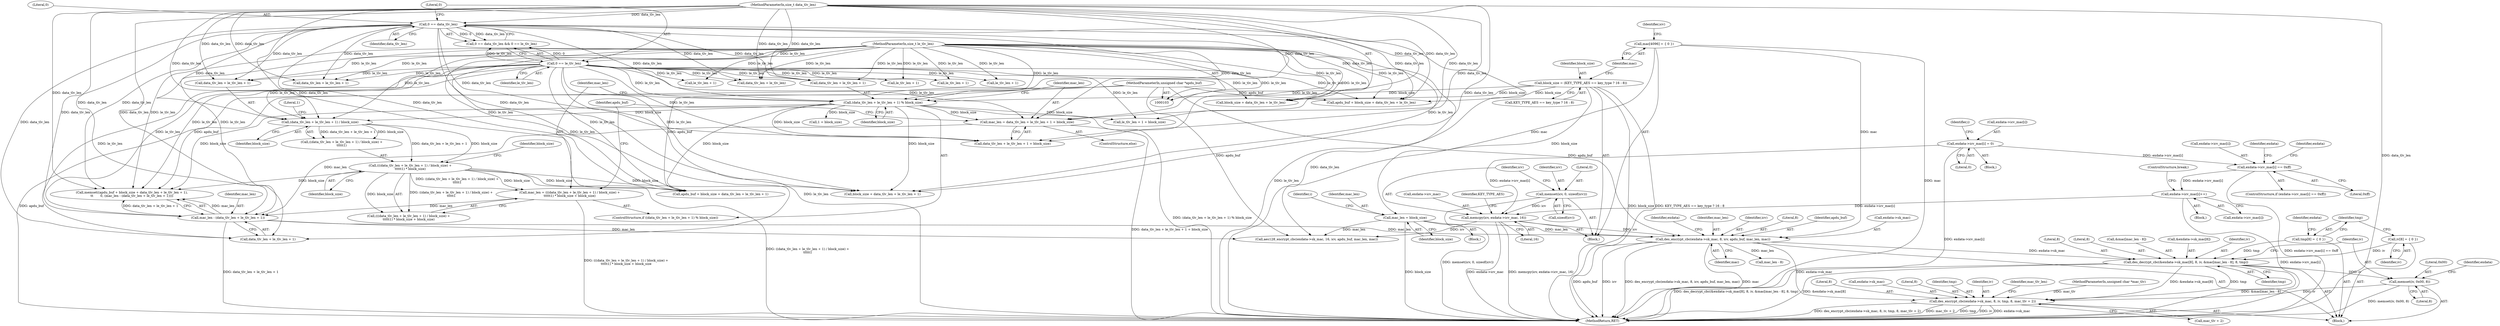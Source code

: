 digraph "0_OpenSC_8fe377e93b4b56060e5bbfb6f3142ceaeca744fa_6@API" {
"1000332" [label="(Call,memset(iv, 0x00, 8))"];
"1000315" [label="(Call,des_decrypt_cbc(&exdata->sk_mac[8], 8, iv, &mac[mac_len - 8], 8, tmp))"];
"1000306" [label="(Call,des_encrypt_cbc(exdata->sk_mac, 8, icv, apdu_buf, mac_len, mac))"];
"1000267" [label="(Call,memcpy(icv, exdata->icv_mac, 16))"];
"1000262" [label="(Call,memset(icv, 0, sizeof(icv)))"];
"1000255" [label="(Call,exdata->icv_mac[i]++)"];
"1000238" [label="(Call,exdata->icv_mac[i] == 0xff)"];
"1000246" [label="(Call,exdata->icv_mac[i] = 0)"];
"1000105" [label="(MethodParameterIn,unsigned char *apdu_buf)"];
"1000223" [label="(Call,mac_len - (data_tlv_len + le_tlv_len + 1))"];
"1000187" [label="(Call,mac_len = (((data_tlv_len + le_tlv_len + 1) / block_size) +\n\t\t\t\t\t1) * block_size + block_size)"];
"1000190" [label="(Call,(((data_tlv_len + le_tlv_len + 1) / block_size) +\n\t\t\t\t\t1) * block_size)"];
"1000192" [label="(Call,(data_tlv_len + le_tlv_len + 1) / block_size)"];
"1000106" [label="(MethodParameterIn,size_t data_tlv_len)"];
"1000157" [label="(Call,0 == data_tlv_len)"];
"1000107" [label="(MethodParameterIn,size_t le_tlv_len)"];
"1000160" [label="(Call,0 == le_tlv_len)"];
"1000180" [label="(Call,(data_tlv_len + le_tlv_len + 1) % block_size)"];
"1000113" [label="(Call,block_size = (KEY_TYPE_AES == key_type ? 16 : 8))"];
"1000203" [label="(Call,mac_len = data_tlv_len + le_tlv_len + 1 + block_size)"];
"1000164" [label="(Call,mac_len = block_size)"];
"1000122" [label="(Call,mac[4096] = { 0 })"];
"1000301" [label="(Call,iv[8] = { 0 })"];
"1000304" [label="(Call,tmp[8] = { 0 })"];
"1000336" [label="(Call,des_encrypt_cbc(exdata->sk_mac, 8, iv, tmp, 8, mac_tlv + 2))"];
"1000204" [label="(Identifier,mac_len)"];
"1000335" [label="(Literal,8)"];
"1000161" [label="(Literal,0)"];
"1000191" [label="(Call,((data_tlv_len + le_tlv_len + 1) / block_size) +\n\t\t\t\t\t1)"];
"1000217" [label="(Call,data_tlv_len + le_tlv_len + 1)"];
"1000343" [label="(Literal,8)"];
"1000180" [label="(Call,(data_tlv_len + le_tlv_len + 1) % block_size)"];
"1000255" [label="(Call,exdata->icv_mac[i]++)"];
"1000198" [label="(Identifier,block_size)"];
"1000316" [label="(Call,&exdata->sk_mac[8])"];
"1000323" [label="(Identifier,iv)"];
"1000337" [label="(Call,exdata->sk_mac)"];
"1000304" [label="(Call,tmp[8] = { 0 })"];
"1000265" [label="(Call,sizeof(icv))"];
"1000261" [label="(ControlStructure,break;)"];
"1000190" [label="(Call,(((data_tlv_len + le_tlv_len + 1) / block_size) +\n\t\t\t\t\t1) * block_size)"];
"1000181" [label="(Call,data_tlv_len + le_tlv_len + 1)"];
"1000319" [label="(Identifier,exdata)"];
"1000340" [label="(Literal,8)"];
"1000263" [label="(Identifier,icv)"];
"1000299" [label="(Block,)"];
"1000256" [label="(Call,exdata->icv_mac[i])"];
"1000237" [label="(ControlStructure,if (exdata->icv_mac[i] == 0xff))"];
"1000278" [label="(Call,aes128_encrypt_cbc(exdata->sk_mac, 16, icv, apdu_buf, mac_len, mac))"];
"1000313" [label="(Identifier,mac_len)"];
"1000213" [label="(Call,apdu_buf + block_size + data_tlv_len + le_tlv_len + 1)"];
"1000238" [label="(Call,exdata->icv_mac[i] == 0xff)"];
"1000227" [label="(Call,le_tlv_len + 1)"];
"1000311" [label="(Identifier,icv)"];
"1000165" [label="(Identifier,mac_len)"];
"1000239" [label="(Call,exdata->icv_mac[i])"];
"1000159" [label="(Identifier,data_tlv_len)"];
"1000183" [label="(Call,le_tlv_len + 1)"];
"1000244" [label="(Literal,0xff)"];
"1000258" [label="(Identifier,exdata)"];
"1000202" [label="(ControlStructure,else)"];
"1000315" [label="(Call,des_decrypt_cbc(&exdata->sk_mac[8], 8, iv, &mac[mac_len - 8], 8, tmp))"];
"1000193" [label="(Call,data_tlv_len + le_tlv_len + 1)"];
"1000219" [label="(Call,le_tlv_len + 1)"];
"1000336" [label="(Call,des_encrypt_cbc(exdata->sk_mac, 8, iv, tmp, 8, mac_tlv + 2))"];
"1000314" [label="(Identifier,mac)"];
"1000156" [label="(Call,0 == data_tlv_len && 0 == le_tlv_len)"];
"1000306" [label="(Call,des_encrypt_cbc(exdata->sk_mac, 8, icv, apdu_buf, mac_len, mac))"];
"1000127" [label="(Identifier,icv)"];
"1000334" [label="(Literal,0x00)"];
"1000224" [label="(Identifier,mac_len)"];
"1000267" [label="(Call,memcpy(icv, exdata->icv_mac, 16))"];
"1000207" [label="(Call,le_tlv_len + 1 + block_size)"];
"1000188" [label="(Identifier,mac_len)"];
"1000333" [label="(Identifier,iv)"];
"1000199" [label="(Literal,1)"];
"1000192" [label="(Call,(data_tlv_len + le_tlv_len + 1) / block_size)"];
"1000264" [label="(Literal,0)"];
"1000332" [label="(Call,memset(iv, 0x00, 8))"];
"1000338" [label="(Identifier,exdata)"];
"1000331" [label="(Identifier,tmp)"];
"1000171" [label="(Call,apdu_buf + block_size + data_tlv_len + le_tlv_len)"];
"1000215" [label="(Call,block_size + data_tlv_len + le_tlv_len + 1)"];
"1000305" [label="(Identifier,tmp)"];
"1000175" [label="(Call,data_tlv_len + le_tlv_len)"];
"1000249" [label="(Identifier,exdata)"];
"1000247" [label="(Call,exdata->icv_mac[i])"];
"1000327" [label="(Call,mac_len - 8)"];
"1000166" [label="(Identifier,block_size)"];
"1000246" [label="(Call,exdata->icv_mac[i] = 0)"];
"1000212" [label="(Call,memset((apdu_buf + block_size + data_tlv_len + le_tlv_len + 1),\n\t\t       0, (mac_len - (data_tlv_len + le_tlv_len + 1))))"];
"1000225" [label="(Call,data_tlv_len + le_tlv_len + 1)"];
"1000160" [label="(Call,0 == le_tlv_len)"];
"1000302" [label="(Identifier,iv)"];
"1000195" [label="(Call,le_tlv_len + 1)"];
"1000342" [label="(Identifier,tmp)"];
"1000223" [label="(Call,mac_len - (data_tlv_len + le_tlv_len + 1))"];
"1000122" [label="(Call,mac[4096] = { 0 })"];
"1000179" [label="(ControlStructure,if ((data_tlv_len + le_tlv_len + 1) % block_size))"];
"1000310" [label="(Literal,8)"];
"1000355" [label="(MethodReturn,RET)"];
"1000189" [label="(Call,(((data_tlv_len + le_tlv_len + 1) / block_size) +\n\t\t\t\t\t1) * block_size + block_size)"];
"1000214" [label="(Identifier,apdu_buf)"];
"1000312" [label="(Identifier,apdu_buf)"];
"1000205" [label="(Call,data_tlv_len + le_tlv_len + 1 + block_size)"];
"1000330" [label="(Literal,8)"];
"1000187" [label="(Call,mac_len = (((data_tlv_len + le_tlv_len + 1) / block_size) +\n\t\t\t\t\t1) * block_size + block_size)"];
"1000162" [label="(Identifier,le_tlv_len)"];
"1000113" [label="(Call,block_size = (KEY_TYPE_AES == key_type ? 16 : 8))"];
"1000301" [label="(Call,iv[8] = { 0 })"];
"1000307" [label="(Call,exdata->sk_mac)"];
"1000341" [label="(Identifier,iv)"];
"1000115" [label="(Call,KEY_TYPE_AES == key_type ? 16 : 8)"];
"1000349" [label="(Identifier,mac_tlv_len)"];
"1000268" [label="(Identifier,icv)"];
"1000322" [label="(Literal,8)"];
"1000235" [label="(Identifier,i)"];
"1000186" [label="(Identifier,block_size)"];
"1000107" [label="(MethodParameterIn,size_t le_tlv_len)"];
"1000105" [label="(MethodParameterIn,unsigned char *apdu_buf)"];
"1000232" [label="(Identifier,i)"];
"1000164" [label="(Call,mac_len = block_size)"];
"1000275" [label="(Identifier,KEY_TYPE_AES)"];
"1000254" [label="(Block,)"];
"1000262" [label="(Call,memset(icv, 0, sizeof(icv)))"];
"1000203" [label="(Call,mac_len = data_tlv_len + le_tlv_len + 1 + block_size)"];
"1000201" [label="(Identifier,block_size)"];
"1000163" [label="(Block,)"];
"1000173" [label="(Call,block_size + data_tlv_len + le_tlv_len)"];
"1000245" [label="(Block,)"];
"1000157" [label="(Call,0 == data_tlv_len)"];
"1000123" [label="(Identifier,mac)"];
"1000272" [label="(Literal,16)"];
"1000269" [label="(Call,exdata->icv_mac)"];
"1000114" [label="(Identifier,block_size)"];
"1000158" [label="(Literal,0)"];
"1000200" [label="(Identifier,block_size)"];
"1000106" [label="(MethodParameterIn,size_t data_tlv_len)"];
"1000209" [label="(Call,1 + block_size)"];
"1000308" [label="(Identifier,exdata)"];
"1000344" [label="(Call,mac_tlv + 2)"];
"1000324" [label="(Call,&mac[mac_len - 8])"];
"1000252" [label="(Literal,0)"];
"1000108" [label="(MethodParameterIn,unsigned char *mac_tlv)"];
"1000111" [label="(Block,)"];
"1000332" -> "1000299"  [label="AST: "];
"1000332" -> "1000335"  [label="CFG: "];
"1000333" -> "1000332"  [label="AST: "];
"1000334" -> "1000332"  [label="AST: "];
"1000335" -> "1000332"  [label="AST: "];
"1000338" -> "1000332"  [label="CFG: "];
"1000332" -> "1000355"  [label="DDG: memset(iv, 0x00, 8)"];
"1000315" -> "1000332"  [label="DDG: iv"];
"1000332" -> "1000336"  [label="DDG: iv"];
"1000315" -> "1000299"  [label="AST: "];
"1000315" -> "1000331"  [label="CFG: "];
"1000316" -> "1000315"  [label="AST: "];
"1000322" -> "1000315"  [label="AST: "];
"1000323" -> "1000315"  [label="AST: "];
"1000324" -> "1000315"  [label="AST: "];
"1000330" -> "1000315"  [label="AST: "];
"1000331" -> "1000315"  [label="AST: "];
"1000333" -> "1000315"  [label="CFG: "];
"1000315" -> "1000355"  [label="DDG: des_decrypt_cbc(&exdata->sk_mac[8], 8, iv, &mac[mac_len - 8], 8, tmp)"];
"1000315" -> "1000355"  [label="DDG: &exdata->sk_mac[8]"];
"1000315" -> "1000355"  [label="DDG: &mac[mac_len - 8]"];
"1000306" -> "1000315"  [label="DDG: exdata->sk_mac"];
"1000301" -> "1000315"  [label="DDG: iv"];
"1000304" -> "1000315"  [label="DDG: tmp"];
"1000315" -> "1000336"  [label="DDG: &exdata->sk_mac[8]"];
"1000315" -> "1000336"  [label="DDG: tmp"];
"1000306" -> "1000299"  [label="AST: "];
"1000306" -> "1000314"  [label="CFG: "];
"1000307" -> "1000306"  [label="AST: "];
"1000310" -> "1000306"  [label="AST: "];
"1000311" -> "1000306"  [label="AST: "];
"1000312" -> "1000306"  [label="AST: "];
"1000313" -> "1000306"  [label="AST: "];
"1000314" -> "1000306"  [label="AST: "];
"1000319" -> "1000306"  [label="CFG: "];
"1000306" -> "1000355"  [label="DDG: apdu_buf"];
"1000306" -> "1000355"  [label="DDG: icv"];
"1000306" -> "1000355"  [label="DDG: des_encrypt_cbc(exdata->sk_mac, 8, icv, apdu_buf, mac_len, mac)"];
"1000306" -> "1000355"  [label="DDG: mac"];
"1000267" -> "1000306"  [label="DDG: icv"];
"1000105" -> "1000306"  [label="DDG: apdu_buf"];
"1000223" -> "1000306"  [label="DDG: mac_len"];
"1000164" -> "1000306"  [label="DDG: mac_len"];
"1000122" -> "1000306"  [label="DDG: mac"];
"1000306" -> "1000327"  [label="DDG: mac_len"];
"1000306" -> "1000336"  [label="DDG: exdata->sk_mac"];
"1000267" -> "1000111"  [label="AST: "];
"1000267" -> "1000272"  [label="CFG: "];
"1000268" -> "1000267"  [label="AST: "];
"1000269" -> "1000267"  [label="AST: "];
"1000272" -> "1000267"  [label="AST: "];
"1000275" -> "1000267"  [label="CFG: "];
"1000267" -> "1000355"  [label="DDG: exdata->icv_mac"];
"1000267" -> "1000355"  [label="DDG: memcpy(icv, exdata->icv_mac, 16)"];
"1000262" -> "1000267"  [label="DDG: icv"];
"1000255" -> "1000267"  [label="DDG: exdata->icv_mac[i]"];
"1000246" -> "1000267"  [label="DDG: exdata->icv_mac[i]"];
"1000267" -> "1000278"  [label="DDG: icv"];
"1000262" -> "1000111"  [label="AST: "];
"1000262" -> "1000265"  [label="CFG: "];
"1000263" -> "1000262"  [label="AST: "];
"1000264" -> "1000262"  [label="AST: "];
"1000265" -> "1000262"  [label="AST: "];
"1000268" -> "1000262"  [label="CFG: "];
"1000262" -> "1000355"  [label="DDG: memset(icv, 0, sizeof(icv))"];
"1000255" -> "1000254"  [label="AST: "];
"1000255" -> "1000256"  [label="CFG: "];
"1000256" -> "1000255"  [label="AST: "];
"1000261" -> "1000255"  [label="CFG: "];
"1000255" -> "1000355"  [label="DDG: exdata->icv_mac[i]"];
"1000238" -> "1000255"  [label="DDG: exdata->icv_mac[i]"];
"1000238" -> "1000237"  [label="AST: "];
"1000238" -> "1000244"  [label="CFG: "];
"1000239" -> "1000238"  [label="AST: "];
"1000244" -> "1000238"  [label="AST: "];
"1000249" -> "1000238"  [label="CFG: "];
"1000258" -> "1000238"  [label="CFG: "];
"1000238" -> "1000355"  [label="DDG: exdata->icv_mac[i] == 0xff"];
"1000246" -> "1000238"  [label="DDG: exdata->icv_mac[i]"];
"1000246" -> "1000245"  [label="AST: "];
"1000246" -> "1000252"  [label="CFG: "];
"1000247" -> "1000246"  [label="AST: "];
"1000252" -> "1000246"  [label="AST: "];
"1000235" -> "1000246"  [label="CFG: "];
"1000246" -> "1000355"  [label="DDG: exdata->icv_mac[i]"];
"1000105" -> "1000103"  [label="AST: "];
"1000105" -> "1000355"  [label="DDG: apdu_buf"];
"1000105" -> "1000171"  [label="DDG: apdu_buf"];
"1000105" -> "1000212"  [label="DDG: apdu_buf"];
"1000105" -> "1000213"  [label="DDG: apdu_buf"];
"1000105" -> "1000278"  [label="DDG: apdu_buf"];
"1000223" -> "1000212"  [label="AST: "];
"1000223" -> "1000225"  [label="CFG: "];
"1000224" -> "1000223"  [label="AST: "];
"1000225" -> "1000223"  [label="AST: "];
"1000212" -> "1000223"  [label="CFG: "];
"1000223" -> "1000355"  [label="DDG: data_tlv_len + le_tlv_len + 1"];
"1000223" -> "1000212"  [label="DDG: mac_len"];
"1000223" -> "1000212"  [label="DDG: data_tlv_len + le_tlv_len + 1"];
"1000187" -> "1000223"  [label="DDG: mac_len"];
"1000203" -> "1000223"  [label="DDG: mac_len"];
"1000106" -> "1000223"  [label="DDG: data_tlv_len"];
"1000157" -> "1000223"  [label="DDG: data_tlv_len"];
"1000107" -> "1000223"  [label="DDG: le_tlv_len"];
"1000160" -> "1000223"  [label="DDG: le_tlv_len"];
"1000223" -> "1000278"  [label="DDG: mac_len"];
"1000187" -> "1000179"  [label="AST: "];
"1000187" -> "1000189"  [label="CFG: "];
"1000188" -> "1000187"  [label="AST: "];
"1000189" -> "1000187"  [label="AST: "];
"1000214" -> "1000187"  [label="CFG: "];
"1000187" -> "1000355"  [label="DDG: (((data_tlv_len + le_tlv_len + 1) / block_size) +\n\t\t\t\t\t1) * block_size + block_size"];
"1000190" -> "1000187"  [label="DDG: ((data_tlv_len + le_tlv_len + 1) / block_size) +\n\t\t\t\t\t1"];
"1000190" -> "1000187"  [label="DDG: block_size"];
"1000190" -> "1000189"  [label="AST: "];
"1000190" -> "1000200"  [label="CFG: "];
"1000191" -> "1000190"  [label="AST: "];
"1000200" -> "1000190"  [label="AST: "];
"1000201" -> "1000190"  [label="CFG: "];
"1000190" -> "1000355"  [label="DDG: ((data_tlv_len + le_tlv_len + 1) / block_size) +\n\t\t\t\t\t1"];
"1000190" -> "1000189"  [label="DDG: ((data_tlv_len + le_tlv_len + 1) / block_size) +\n\t\t\t\t\t1"];
"1000190" -> "1000189"  [label="DDG: block_size"];
"1000192" -> "1000190"  [label="DDG: data_tlv_len + le_tlv_len + 1"];
"1000192" -> "1000190"  [label="DDG: block_size"];
"1000190" -> "1000212"  [label="DDG: block_size"];
"1000190" -> "1000213"  [label="DDG: block_size"];
"1000190" -> "1000215"  [label="DDG: block_size"];
"1000192" -> "1000191"  [label="AST: "];
"1000192" -> "1000198"  [label="CFG: "];
"1000193" -> "1000192"  [label="AST: "];
"1000198" -> "1000192"  [label="AST: "];
"1000199" -> "1000192"  [label="CFG: "];
"1000192" -> "1000191"  [label="DDG: data_tlv_len + le_tlv_len + 1"];
"1000192" -> "1000191"  [label="DDG: block_size"];
"1000106" -> "1000192"  [label="DDG: data_tlv_len"];
"1000157" -> "1000192"  [label="DDG: data_tlv_len"];
"1000107" -> "1000192"  [label="DDG: le_tlv_len"];
"1000160" -> "1000192"  [label="DDG: le_tlv_len"];
"1000180" -> "1000192"  [label="DDG: block_size"];
"1000106" -> "1000103"  [label="AST: "];
"1000106" -> "1000355"  [label="DDG: data_tlv_len"];
"1000106" -> "1000157"  [label="DDG: data_tlv_len"];
"1000106" -> "1000171"  [label="DDG: data_tlv_len"];
"1000106" -> "1000173"  [label="DDG: data_tlv_len"];
"1000106" -> "1000175"  [label="DDG: data_tlv_len"];
"1000106" -> "1000180"  [label="DDG: data_tlv_len"];
"1000106" -> "1000181"  [label="DDG: data_tlv_len"];
"1000106" -> "1000193"  [label="DDG: data_tlv_len"];
"1000106" -> "1000203"  [label="DDG: data_tlv_len"];
"1000106" -> "1000205"  [label="DDG: data_tlv_len"];
"1000106" -> "1000212"  [label="DDG: data_tlv_len"];
"1000106" -> "1000213"  [label="DDG: data_tlv_len"];
"1000106" -> "1000215"  [label="DDG: data_tlv_len"];
"1000106" -> "1000217"  [label="DDG: data_tlv_len"];
"1000106" -> "1000225"  [label="DDG: data_tlv_len"];
"1000157" -> "1000156"  [label="AST: "];
"1000157" -> "1000159"  [label="CFG: "];
"1000158" -> "1000157"  [label="AST: "];
"1000159" -> "1000157"  [label="AST: "];
"1000161" -> "1000157"  [label="CFG: "];
"1000156" -> "1000157"  [label="CFG: "];
"1000157" -> "1000355"  [label="DDG: data_tlv_len"];
"1000157" -> "1000156"  [label="DDG: 0"];
"1000157" -> "1000156"  [label="DDG: data_tlv_len"];
"1000157" -> "1000171"  [label="DDG: data_tlv_len"];
"1000157" -> "1000173"  [label="DDG: data_tlv_len"];
"1000157" -> "1000175"  [label="DDG: data_tlv_len"];
"1000157" -> "1000180"  [label="DDG: data_tlv_len"];
"1000157" -> "1000181"  [label="DDG: data_tlv_len"];
"1000157" -> "1000193"  [label="DDG: data_tlv_len"];
"1000157" -> "1000203"  [label="DDG: data_tlv_len"];
"1000157" -> "1000205"  [label="DDG: data_tlv_len"];
"1000157" -> "1000212"  [label="DDG: data_tlv_len"];
"1000157" -> "1000213"  [label="DDG: data_tlv_len"];
"1000157" -> "1000215"  [label="DDG: data_tlv_len"];
"1000157" -> "1000217"  [label="DDG: data_tlv_len"];
"1000157" -> "1000225"  [label="DDG: data_tlv_len"];
"1000107" -> "1000103"  [label="AST: "];
"1000107" -> "1000355"  [label="DDG: le_tlv_len"];
"1000107" -> "1000160"  [label="DDG: le_tlv_len"];
"1000107" -> "1000171"  [label="DDG: le_tlv_len"];
"1000107" -> "1000173"  [label="DDG: le_tlv_len"];
"1000107" -> "1000175"  [label="DDG: le_tlv_len"];
"1000107" -> "1000180"  [label="DDG: le_tlv_len"];
"1000107" -> "1000181"  [label="DDG: le_tlv_len"];
"1000107" -> "1000183"  [label="DDG: le_tlv_len"];
"1000107" -> "1000193"  [label="DDG: le_tlv_len"];
"1000107" -> "1000195"  [label="DDG: le_tlv_len"];
"1000107" -> "1000203"  [label="DDG: le_tlv_len"];
"1000107" -> "1000205"  [label="DDG: le_tlv_len"];
"1000107" -> "1000207"  [label="DDG: le_tlv_len"];
"1000107" -> "1000212"  [label="DDG: le_tlv_len"];
"1000107" -> "1000213"  [label="DDG: le_tlv_len"];
"1000107" -> "1000215"  [label="DDG: le_tlv_len"];
"1000107" -> "1000217"  [label="DDG: le_tlv_len"];
"1000107" -> "1000219"  [label="DDG: le_tlv_len"];
"1000107" -> "1000225"  [label="DDG: le_tlv_len"];
"1000107" -> "1000227"  [label="DDG: le_tlv_len"];
"1000160" -> "1000156"  [label="AST: "];
"1000160" -> "1000162"  [label="CFG: "];
"1000161" -> "1000160"  [label="AST: "];
"1000162" -> "1000160"  [label="AST: "];
"1000156" -> "1000160"  [label="CFG: "];
"1000160" -> "1000355"  [label="DDG: le_tlv_len"];
"1000160" -> "1000156"  [label="DDG: 0"];
"1000160" -> "1000156"  [label="DDG: le_tlv_len"];
"1000160" -> "1000171"  [label="DDG: le_tlv_len"];
"1000160" -> "1000173"  [label="DDG: le_tlv_len"];
"1000160" -> "1000175"  [label="DDG: le_tlv_len"];
"1000160" -> "1000180"  [label="DDG: le_tlv_len"];
"1000160" -> "1000181"  [label="DDG: le_tlv_len"];
"1000160" -> "1000183"  [label="DDG: le_tlv_len"];
"1000160" -> "1000193"  [label="DDG: le_tlv_len"];
"1000160" -> "1000195"  [label="DDG: le_tlv_len"];
"1000160" -> "1000203"  [label="DDG: le_tlv_len"];
"1000160" -> "1000205"  [label="DDG: le_tlv_len"];
"1000160" -> "1000207"  [label="DDG: le_tlv_len"];
"1000160" -> "1000212"  [label="DDG: le_tlv_len"];
"1000160" -> "1000213"  [label="DDG: le_tlv_len"];
"1000160" -> "1000215"  [label="DDG: le_tlv_len"];
"1000160" -> "1000217"  [label="DDG: le_tlv_len"];
"1000160" -> "1000219"  [label="DDG: le_tlv_len"];
"1000160" -> "1000225"  [label="DDG: le_tlv_len"];
"1000160" -> "1000227"  [label="DDG: le_tlv_len"];
"1000180" -> "1000179"  [label="AST: "];
"1000180" -> "1000186"  [label="CFG: "];
"1000181" -> "1000180"  [label="AST: "];
"1000186" -> "1000180"  [label="AST: "];
"1000188" -> "1000180"  [label="CFG: "];
"1000204" -> "1000180"  [label="CFG: "];
"1000180" -> "1000355"  [label="DDG: (data_tlv_len + le_tlv_len + 1) % block_size"];
"1000113" -> "1000180"  [label="DDG: block_size"];
"1000180" -> "1000203"  [label="DDG: block_size"];
"1000180" -> "1000205"  [label="DDG: block_size"];
"1000180" -> "1000207"  [label="DDG: block_size"];
"1000180" -> "1000209"  [label="DDG: block_size"];
"1000180" -> "1000212"  [label="DDG: block_size"];
"1000180" -> "1000213"  [label="DDG: block_size"];
"1000180" -> "1000215"  [label="DDG: block_size"];
"1000113" -> "1000111"  [label="AST: "];
"1000113" -> "1000115"  [label="CFG: "];
"1000114" -> "1000113"  [label="AST: "];
"1000115" -> "1000113"  [label="AST: "];
"1000123" -> "1000113"  [label="CFG: "];
"1000113" -> "1000355"  [label="DDG: block_size"];
"1000113" -> "1000355"  [label="DDG: KEY_TYPE_AES == key_type ? 16 : 8"];
"1000113" -> "1000164"  [label="DDG: block_size"];
"1000113" -> "1000171"  [label="DDG: block_size"];
"1000113" -> "1000173"  [label="DDG: block_size"];
"1000203" -> "1000202"  [label="AST: "];
"1000203" -> "1000205"  [label="CFG: "];
"1000204" -> "1000203"  [label="AST: "];
"1000205" -> "1000203"  [label="AST: "];
"1000214" -> "1000203"  [label="CFG: "];
"1000203" -> "1000355"  [label="DDG: data_tlv_len + le_tlv_len + 1 + block_size"];
"1000164" -> "1000163"  [label="AST: "];
"1000164" -> "1000166"  [label="CFG: "];
"1000165" -> "1000164"  [label="AST: "];
"1000166" -> "1000164"  [label="AST: "];
"1000232" -> "1000164"  [label="CFG: "];
"1000164" -> "1000355"  [label="DDG: block_size"];
"1000164" -> "1000278"  [label="DDG: mac_len"];
"1000122" -> "1000111"  [label="AST: "];
"1000122" -> "1000123"  [label="CFG: "];
"1000123" -> "1000122"  [label="AST: "];
"1000127" -> "1000122"  [label="CFG: "];
"1000122" -> "1000355"  [label="DDG: mac"];
"1000122" -> "1000278"  [label="DDG: mac"];
"1000301" -> "1000299"  [label="AST: "];
"1000301" -> "1000302"  [label="CFG: "];
"1000302" -> "1000301"  [label="AST: "];
"1000305" -> "1000301"  [label="CFG: "];
"1000304" -> "1000299"  [label="AST: "];
"1000304" -> "1000305"  [label="CFG: "];
"1000305" -> "1000304"  [label="AST: "];
"1000308" -> "1000304"  [label="CFG: "];
"1000336" -> "1000299"  [label="AST: "];
"1000336" -> "1000344"  [label="CFG: "];
"1000337" -> "1000336"  [label="AST: "];
"1000340" -> "1000336"  [label="AST: "];
"1000341" -> "1000336"  [label="AST: "];
"1000342" -> "1000336"  [label="AST: "];
"1000343" -> "1000336"  [label="AST: "];
"1000344" -> "1000336"  [label="AST: "];
"1000349" -> "1000336"  [label="CFG: "];
"1000336" -> "1000355"  [label="DDG: des_encrypt_cbc(exdata->sk_mac, 8, iv, tmp, 8, mac_tlv + 2)"];
"1000336" -> "1000355"  [label="DDG: mac_tlv + 2"];
"1000336" -> "1000355"  [label="DDG: tmp"];
"1000336" -> "1000355"  [label="DDG: iv"];
"1000336" -> "1000355"  [label="DDG: exdata->sk_mac"];
"1000108" -> "1000336"  [label="DDG: mac_tlv"];
}
